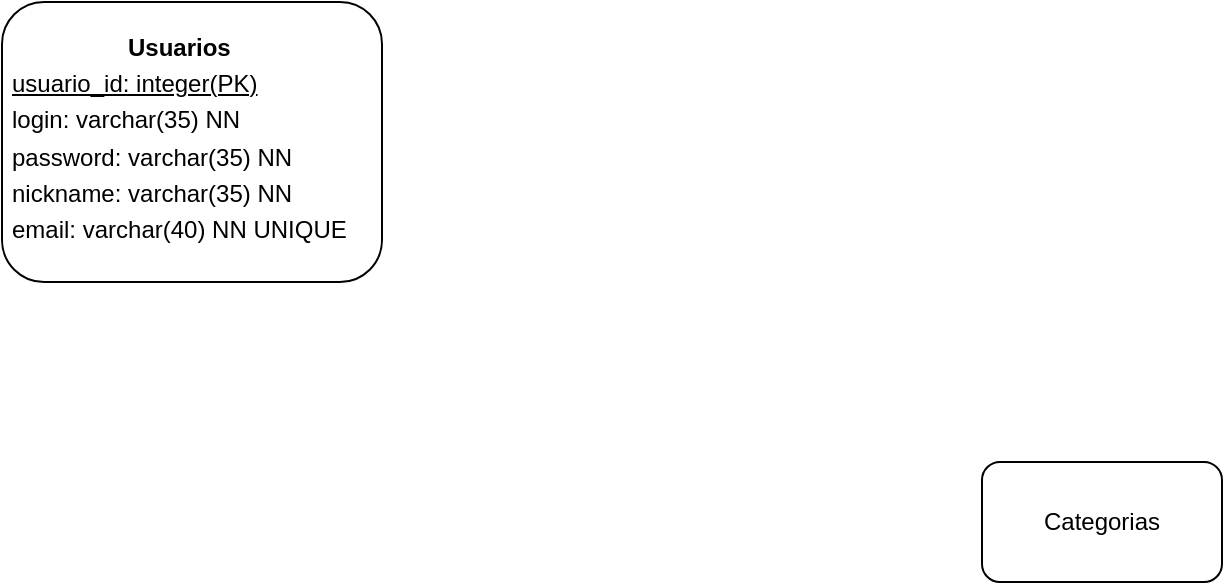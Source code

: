<mxfile version="19.0.3" type="github">
  <diagram id="7cCDwksuUV1M2PXKsDtS" name="Page-1">
    <mxGraphModel dx="1422" dy="762" grid="1" gridSize="10" guides="1" tooltips="1" connect="1" arrows="1" fold="1" page="1" pageScale="1" pageWidth="827" pageHeight="1169" math="0" shadow="0">
      <root>
        <mxCell id="0" />
        <mxCell id="1" parent="0" />
        <mxCell id="clIJVs1NPhCd1CZDtegX-2" value="&lt;div style=&quot;text-align: center;&quot;&gt;&lt;b style=&quot;background-color: initial;&quot;&gt;Usuarios&lt;/b&gt;&lt;/div&gt;&lt;table&gt;&lt;tbody&gt;&lt;tr&gt;&lt;td&gt;&lt;u&gt;usuario_id: integer(PK)&lt;/u&gt;&lt;/td&gt;&lt;/tr&gt;&lt;tr&gt;&lt;td&gt;login: varchar(35) NN&lt;/td&gt;&lt;/tr&gt;&lt;tr&gt;&lt;td&gt;password: varchar(35) NN&lt;/td&gt;&lt;/tr&gt;&lt;tr&gt;&lt;td&gt;nickname: varchar(35) NN&lt;/td&gt;&lt;/tr&gt;&lt;tr&gt;&lt;td&gt;email: varchar(40) NN UNIQUE&lt;/td&gt;&lt;/tr&gt;&lt;/tbody&gt;&lt;/table&gt;" style="rounded=1;whiteSpace=wrap;html=1;align=left;" vertex="1" parent="1">
          <mxGeometry x="20" y="370" width="190" height="140" as="geometry" />
        </mxCell>
        <mxCell id="clIJVs1NPhCd1CZDtegX-3" value="Categorias&lt;br&gt;" style="rounded=1;whiteSpace=wrap;html=1;" vertex="1" parent="1">
          <mxGeometry x="510" y="600" width="120" height="60" as="geometry" />
        </mxCell>
      </root>
    </mxGraphModel>
  </diagram>
</mxfile>
